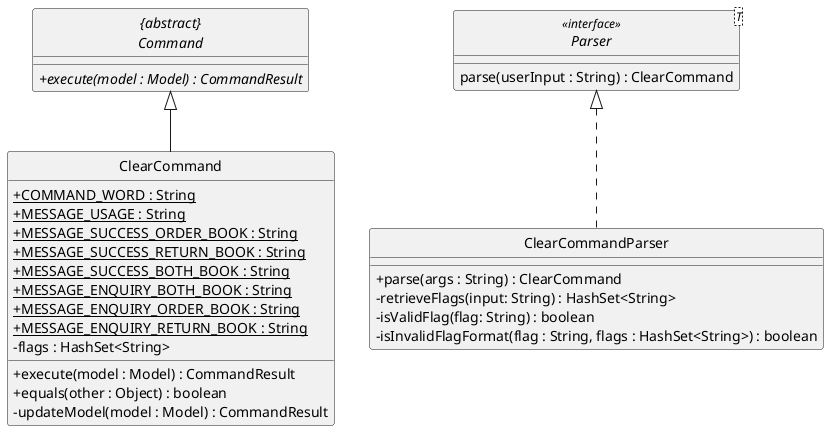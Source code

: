 @startuml
skinparam backgroundColor #ffffff
skinparam classAttributeIconSize 0
hide circle

class ClearCommandParser implements Parser {
    /' Methods '/
    + parse(args : String) : ClearCommand
    - retrieveFlags(input: String) : HashSet<String>
    - isValidFlag(flag: String) : boolean
    - isInvalidFlagFormat(flag : String, flags : HashSet<String>) : boolean
}

interface Parser<T> <<interface>> {
    parse(userInput : String) : ClearCommand
}

abstract class "{abstract}\nCommand" {
    + {abstract} execute(model : Model) : CommandResult
}

class ClearCommand {
    /' Fields '/
    + {static} COMMAND_WORD : String
    + {static} MESSAGE_USAGE : String
    + {static} MESSAGE_SUCCESS_ORDER_BOOK : String
    + {static} MESSAGE_SUCCESS_RETURN_BOOK : String
    + {static} MESSAGE_SUCCESS_BOTH_BOOK : String
    + {static} MESSAGE_ENQUIRY_BOTH_BOOK : String
    + {static} MESSAGE_ENQUIRY_ORDER_BOOK : String
    + {static} MESSAGE_ENQUIRY_RETURN_BOOK : String
    - flags : HashSet<String>

    /' Methods '/
    + execute(model : Model) : CommandResult
    + equals(other : Object) : boolean
    - updateModel(model : Model) : CommandResult
}
ClearCommand --up|> "{abstract}\nCommand"
@enduml
